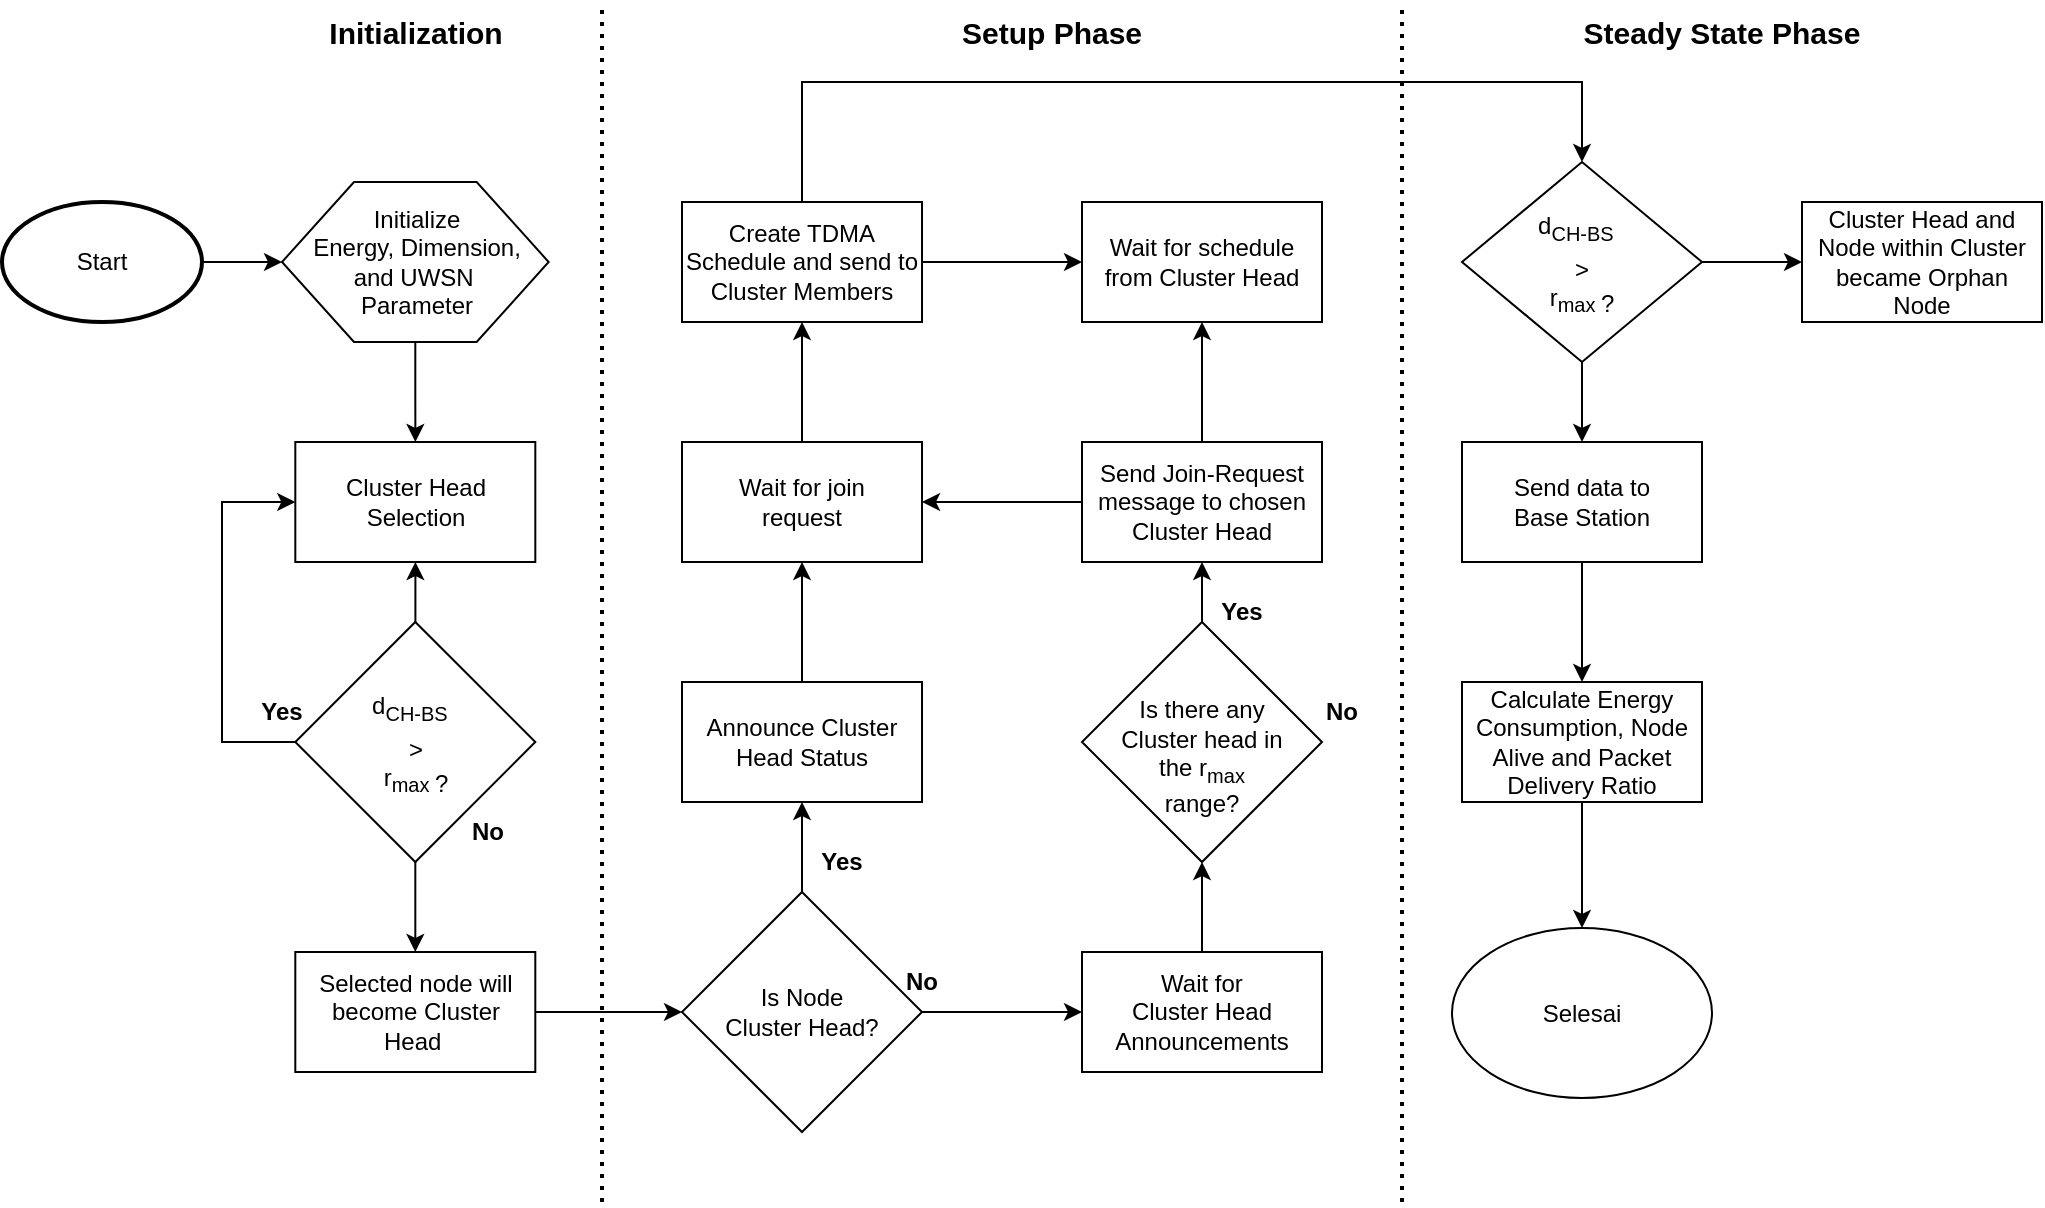 <mxfile version="22.1.11" type="device">
  <diagram name="Page-1" id="tS_MTwSimsmOlZavLWSE">
    <mxGraphModel dx="2896" dy="1628" grid="1" gridSize="10" guides="1" tooltips="1" connect="1" arrows="1" fold="1" page="1" pageScale="1" pageWidth="1100" pageHeight="850" math="0" shadow="0">
      <root>
        <mxCell id="0" />
        <mxCell id="1" parent="0" />
        <mxCell id="pdBfVeIIplgWkWYOJk5n-15" value="" style="edgeStyle=orthogonalEdgeStyle;rounded=0;orthogonalLoop=1;jettySize=auto;html=1;" parent="1" source="pdBfVeIIplgWkWYOJk5n-2" target="pdBfVeIIplgWkWYOJk5n-8" edge="1">
          <mxGeometry relative="1" as="geometry" />
        </mxCell>
        <mxCell id="pdBfVeIIplgWkWYOJk5n-2" value="Initialize &lt;br&gt;Energy, Dimension,&lt;br&gt;and UWSN&amp;nbsp;&lt;br&gt;Parameter" style="verticalLabelPosition=middle;verticalAlign=middle;html=1;shape=hexagon;perimeter=hexagonPerimeter2;arcSize=6;size=0.27;labelPosition=center;align=center;" parent="1" vertex="1">
          <mxGeometry x="100" y="10" width="133.33" height="80" as="geometry" />
        </mxCell>
        <mxCell id="pdBfVeIIplgWkWYOJk5n-7" value="" style="edgeStyle=orthogonalEdgeStyle;rounded=0;orthogonalLoop=1;jettySize=auto;html=1;" parent="1" source="pdBfVeIIplgWkWYOJk5n-6" target="pdBfVeIIplgWkWYOJk5n-2" edge="1">
          <mxGeometry relative="1" as="geometry" />
        </mxCell>
        <mxCell id="pdBfVeIIplgWkWYOJk5n-6" value="Start" style="strokeWidth=2;html=1;shape=mxgraph.flowchart.start_1;whiteSpace=wrap;" parent="1" vertex="1">
          <mxGeometry x="-40.0" y="20" width="100" height="60" as="geometry" />
        </mxCell>
        <mxCell id="pdBfVeIIplgWkWYOJk5n-8" value="Cluster Head Selection" style="whiteSpace=wrap;html=1;arcSize=6;" parent="1" vertex="1">
          <mxGeometry x="106.655" y="140" width="120" height="60" as="geometry" />
        </mxCell>
        <mxCell id="1w-vwHYSTyN3Q8X9Bu9C-12" value="" style="edgeStyle=orthogonalEdgeStyle;rounded=0;orthogonalLoop=1;jettySize=auto;html=1;" parent="1" source="pdBfVeIIplgWkWYOJk5n-13" target="1w-vwHYSTyN3Q8X9Bu9C-11" edge="1">
          <mxGeometry relative="1" as="geometry" />
        </mxCell>
        <mxCell id="pdBfVeIIplgWkWYOJk5n-13" value="Announce Cluster&lt;br&gt;Head Status" style="whiteSpace=wrap;html=1;arcSize=6;" parent="1" vertex="1">
          <mxGeometry x="300.005" y="260" width="120" height="60" as="geometry" />
        </mxCell>
        <mxCell id="1w-vwHYSTyN3Q8X9Bu9C-5" value="" style="edgeStyle=orthogonalEdgeStyle;rounded=0;orthogonalLoop=1;jettySize=auto;html=1;" parent="1" source="1w-vwHYSTyN3Q8X9Bu9C-1" target="pdBfVeIIplgWkWYOJk5n-13" edge="1">
          <mxGeometry relative="1" as="geometry" />
        </mxCell>
        <mxCell id="1w-vwHYSTyN3Q8X9Bu9C-7" value="" style="edgeStyle=orthogonalEdgeStyle;rounded=0;orthogonalLoop=1;jettySize=auto;html=1;" parent="1" source="1w-vwHYSTyN3Q8X9Bu9C-1" target="1w-vwHYSTyN3Q8X9Bu9C-6" edge="1">
          <mxGeometry relative="1" as="geometry" />
        </mxCell>
        <mxCell id="1w-vwHYSTyN3Q8X9Bu9C-1" value="Is Node &lt;br&gt;Cluster Head?" style="rhombus;whiteSpace=wrap;html=1;arcSize=6;" parent="1" vertex="1">
          <mxGeometry x="300" y="365" width="120" height="120" as="geometry" />
        </mxCell>
        <mxCell id="1w-vwHYSTyN3Q8X9Bu9C-14" value="" style="edgeStyle=orthogonalEdgeStyle;rounded=0;orthogonalLoop=1;jettySize=auto;html=1;" parent="1" source="1w-vwHYSTyN3Q8X9Bu9C-6" target="1w-vwHYSTyN3Q8X9Bu9C-13" edge="1">
          <mxGeometry relative="1" as="geometry" />
        </mxCell>
        <mxCell id="1w-vwHYSTyN3Q8X9Bu9C-6" value="Wait for &lt;br&gt;Cluster&amp;nbsp;Head &lt;br&gt;Announcements" style="whiteSpace=wrap;html=1;arcSize=6;" parent="1" vertex="1">
          <mxGeometry x="500" y="395" width="120" height="60" as="geometry" />
        </mxCell>
        <mxCell id="1w-vwHYSTyN3Q8X9Bu9C-20" value="" style="edgeStyle=orthogonalEdgeStyle;rounded=0;orthogonalLoop=1;jettySize=auto;html=1;" parent="1" source="1w-vwHYSTyN3Q8X9Bu9C-11" target="1w-vwHYSTyN3Q8X9Bu9C-19" edge="1">
          <mxGeometry relative="1" as="geometry" />
        </mxCell>
        <mxCell id="1w-vwHYSTyN3Q8X9Bu9C-11" value="Wait for join&lt;br&gt;request" style="whiteSpace=wrap;html=1;arcSize=6;" parent="1" vertex="1">
          <mxGeometry x="300.005" y="140" width="120" height="60" as="geometry" />
        </mxCell>
        <mxCell id="1w-vwHYSTyN3Q8X9Bu9C-17" value="" style="edgeStyle=orthogonalEdgeStyle;rounded=0;orthogonalLoop=1;jettySize=auto;html=1;" parent="1" source="1w-vwHYSTyN3Q8X9Bu9C-13" target="1w-vwHYSTyN3Q8X9Bu9C-16" edge="1">
          <mxGeometry relative="1" as="geometry" />
        </mxCell>
        <mxCell id="1w-vwHYSTyN3Q8X9Bu9C-13" value="&lt;br&gt;Is there any &lt;br&gt;Cluster head in the&amp;nbsp;&lt;font style=&quot;border-color: var(--border-color);&quot;&gt;r&lt;/font&gt;&lt;sub style=&quot;border-color: var(--border-color);&quot;&gt;&lt;font style=&quot;border-color: var(--border-color);&quot;&gt;max&lt;/font&gt;&lt;/sub&gt;&lt;br&gt;range?" style="rhombus;whiteSpace=wrap;html=1;arcSize=6;" parent="1" vertex="1">
          <mxGeometry x="500" y="230" width="120" height="120" as="geometry" />
        </mxCell>
        <mxCell id="1w-vwHYSTyN3Q8X9Bu9C-18" value="" style="edgeStyle=orthogonalEdgeStyle;rounded=0;orthogonalLoop=1;jettySize=auto;html=1;" parent="1" source="1w-vwHYSTyN3Q8X9Bu9C-16" target="1w-vwHYSTyN3Q8X9Bu9C-11" edge="1">
          <mxGeometry relative="1" as="geometry" />
        </mxCell>
        <mxCell id="1w-vwHYSTyN3Q8X9Bu9C-22" value="" style="edgeStyle=orthogonalEdgeStyle;rounded=0;orthogonalLoop=1;jettySize=auto;html=1;" parent="1" source="1w-vwHYSTyN3Q8X9Bu9C-16" target="1w-vwHYSTyN3Q8X9Bu9C-21" edge="1">
          <mxGeometry relative="1" as="geometry" />
        </mxCell>
        <mxCell id="1w-vwHYSTyN3Q8X9Bu9C-16" value="Send Join-Request message to chosen Cluster Head" style="whiteSpace=wrap;html=1;arcSize=6;" parent="1" vertex="1">
          <mxGeometry x="500" y="140" width="120" height="60" as="geometry" />
        </mxCell>
        <mxCell id="1w-vwHYSTyN3Q8X9Bu9C-25" value="" style="edgeStyle=orthogonalEdgeStyle;rounded=0;orthogonalLoop=1;jettySize=auto;html=1;" parent="1" source="1w-vwHYSTyN3Q8X9Bu9C-19" target="1w-vwHYSTyN3Q8X9Bu9C-21" edge="1">
          <mxGeometry relative="1" as="geometry" />
        </mxCell>
        <mxCell id="1w-vwHYSTyN3Q8X9Bu9C-19" value="Create TDMA Schedule and send to Cluster Members" style="whiteSpace=wrap;html=1;arcSize=6;" parent="1" vertex="1">
          <mxGeometry x="300.005" y="20" width="120" height="60" as="geometry" />
        </mxCell>
        <mxCell id="1w-vwHYSTyN3Q8X9Bu9C-49" value="" style="edgeStyle=orthogonalEdgeStyle;rounded=0;orthogonalLoop=1;jettySize=auto;html=1;exitX=0.5;exitY=0;exitDx=0;exitDy=0;entryX=0.5;entryY=0;entryDx=0;entryDy=0;" parent="1" source="1w-vwHYSTyN3Q8X9Bu9C-19" target="qXcfkgdeyemKclAxsXyS-1" edge="1">
          <mxGeometry relative="1" as="geometry">
            <mxPoint x="560" as="sourcePoint" />
            <Array as="points">
              <mxPoint x="360" y="-40" />
              <mxPoint x="750" y="-40" />
            </Array>
            <mxPoint x="920" y="-10" as="targetPoint" />
          </mxGeometry>
        </mxCell>
        <mxCell id="1w-vwHYSTyN3Q8X9Bu9C-21" value="Wait for schedule from Cluster Head" style="whiteSpace=wrap;html=1;arcSize=6;" parent="1" vertex="1">
          <mxGeometry x="500" y="20" width="120" height="60" as="geometry" />
        </mxCell>
        <mxCell id="1w-vwHYSTyN3Q8X9Bu9C-26" value="" style="endArrow=none;dashed=1;html=1;rounded=0;strokeWidth=2;dashPattern=1 2;" parent="1" edge="1">
          <mxGeometry width="50" height="50" relative="1" as="geometry">
            <mxPoint x="260" y="520" as="sourcePoint" />
            <mxPoint x="260" y="-80" as="targetPoint" />
          </mxGeometry>
        </mxCell>
        <mxCell id="1w-vwHYSTyN3Q8X9Bu9C-28" value="" style="endArrow=none;dashed=1;html=1;rounded=0;strokeWidth=2;dashPattern=1 2;" parent="1" edge="1">
          <mxGeometry width="50" height="50" relative="1" as="geometry">
            <mxPoint x="660" y="520" as="sourcePoint" />
            <mxPoint x="660" y="-80" as="targetPoint" />
          </mxGeometry>
        </mxCell>
        <mxCell id="1w-vwHYSTyN3Q8X9Bu9C-34" value="&lt;b&gt;Yes&lt;/b&gt;" style="text;html=1;strokeColor=none;fillColor=none;align=center;verticalAlign=middle;whiteSpace=wrap;rounded=0;" parent="1" vertex="1">
          <mxGeometry x="350" y="335" width="60" height="30" as="geometry" />
        </mxCell>
        <mxCell id="1w-vwHYSTyN3Q8X9Bu9C-35" value="&lt;b&gt;Yes&lt;/b&gt;" style="text;html=1;strokeColor=none;fillColor=none;align=center;verticalAlign=middle;whiteSpace=wrap;rounded=0;" parent="1" vertex="1">
          <mxGeometry x="550" y="210" width="60" height="30" as="geometry" />
        </mxCell>
        <mxCell id="1w-vwHYSTyN3Q8X9Bu9C-36" value="&lt;b&gt;No&lt;/b&gt;" style="text;html=1;strokeColor=none;fillColor=none;align=center;verticalAlign=middle;whiteSpace=wrap;rounded=0;" parent="1" vertex="1">
          <mxGeometry x="390" y="395" width="60" height="30" as="geometry" />
        </mxCell>
        <mxCell id="1w-vwHYSTyN3Q8X9Bu9C-37" value="&lt;b&gt;No&lt;/b&gt;" style="text;html=1;strokeColor=none;fillColor=none;align=center;verticalAlign=middle;whiteSpace=wrap;rounded=0;" parent="1" vertex="1">
          <mxGeometry x="600" y="260" width="60" height="30" as="geometry" />
        </mxCell>
        <mxCell id="1w-vwHYSTyN3Q8X9Bu9C-40" value="&lt;b&gt;&lt;font style=&quot;font-size: 15px;&quot;&gt;Setup Phase&lt;/font&gt;&lt;/b&gt;" style="text;html=1;strokeColor=none;fillColor=none;align=center;verticalAlign=middle;whiteSpace=wrap;rounded=0;" parent="1" vertex="1">
          <mxGeometry x="430" y="-80" width="110" height="30" as="geometry" />
        </mxCell>
        <mxCell id="1w-vwHYSTyN3Q8X9Bu9C-43" value="&lt;b&gt;&lt;font style=&quot;font-size: 15px;&quot;&gt;Initialization&lt;/font&gt;&lt;/b&gt;" style="text;html=1;strokeColor=none;fillColor=none;align=center;verticalAlign=middle;whiteSpace=wrap;rounded=0;" parent="1" vertex="1">
          <mxGeometry x="111.66" y="-80" width="110" height="30" as="geometry" />
        </mxCell>
        <mxCell id="1w-vwHYSTyN3Q8X9Bu9C-44" value="&lt;b&gt;&lt;font style=&quot;font-size: 15px;&quot;&gt;Steady State Phase&lt;/font&gt;&lt;/b&gt;" style="text;html=1;strokeColor=none;fillColor=none;align=center;verticalAlign=middle;whiteSpace=wrap;rounded=0;" parent="1" vertex="1">
          <mxGeometry x="740" y="-80" width="160" height="30" as="geometry" />
        </mxCell>
        <mxCell id="qXcfkgdeyemKclAxsXyS-6" value="" style="edgeStyle=orthogonalEdgeStyle;rounded=0;orthogonalLoop=1;jettySize=auto;html=1;" edge="1" parent="1" source="1w-vwHYSTyN3Q8X9Bu9C-47" target="1w-vwHYSTyN3Q8X9Bu9C-50">
          <mxGeometry relative="1" as="geometry" />
        </mxCell>
        <mxCell id="1w-vwHYSTyN3Q8X9Bu9C-47" value="Send data to &lt;br&gt;Base Station" style="whiteSpace=wrap;html=1;arcSize=6;" parent="1" vertex="1">
          <mxGeometry x="690" y="140" width="120" height="60" as="geometry" />
        </mxCell>
        <mxCell id="1w-vwHYSTyN3Q8X9Bu9C-53" value="" style="edgeStyle=orthogonalEdgeStyle;rounded=0;orthogonalLoop=1;jettySize=auto;html=1;" parent="1" source="1w-vwHYSTyN3Q8X9Bu9C-50" target="1w-vwHYSTyN3Q8X9Bu9C-52" edge="1">
          <mxGeometry relative="1" as="geometry" />
        </mxCell>
        <mxCell id="1w-vwHYSTyN3Q8X9Bu9C-50" value="Calculate Energy Consumption, Node Alive and Packet Delivery Ratio" style="whiteSpace=wrap;html=1;arcSize=6;" parent="1" vertex="1">
          <mxGeometry x="690" y="260" width="120" height="60" as="geometry" />
        </mxCell>
        <mxCell id="1w-vwHYSTyN3Q8X9Bu9C-52" value="Selesai" style="ellipse;whiteSpace=wrap;html=1;" parent="1" vertex="1">
          <mxGeometry x="685" y="383" width="130" height="85" as="geometry" />
        </mxCell>
        <mxCell id="qXcfkgdeyemKclAxsXyS-2" value="" style="edgeStyle=orthogonalEdgeStyle;rounded=0;orthogonalLoop=1;jettySize=auto;html=1;" edge="1" parent="1" source="qXcfkgdeyemKclAxsXyS-1" target="1w-vwHYSTyN3Q8X9Bu9C-47">
          <mxGeometry relative="1" as="geometry" />
        </mxCell>
        <mxCell id="qXcfkgdeyemKclAxsXyS-4" value="" style="edgeStyle=orthogonalEdgeStyle;rounded=0;orthogonalLoop=1;jettySize=auto;html=1;" edge="1" parent="1" source="qXcfkgdeyemKclAxsXyS-1" target="qXcfkgdeyemKclAxsXyS-3">
          <mxGeometry relative="1" as="geometry" />
        </mxCell>
        <mxCell id="qXcfkgdeyemKclAxsXyS-1" value="&lt;p style=&quot;line-height: 0%; font-size: 10px;&quot;&gt;&lt;font style=&quot;font-size: 12px;&quot;&gt;d&lt;sub style=&quot;&quot;&gt;CH-BS&amp;nbsp;&lt;/sub&gt;&lt;/font&gt;&lt;span style=&quot;background-color: initial; text-align: left; vertical-align: sub; font-size: 12px;&quot;&gt;&amp;nbsp;&lt;/span&gt;&lt;/p&gt;&lt;font style=&quot;border-color: var(--border-color);&quot;&gt;&amp;gt;&lt;br&gt;r&lt;/font&gt;&lt;sub style=&quot;border-color: var(--border-color);&quot;&gt;&lt;font style=&quot;border-color: var(--border-color);&quot;&gt;max&amp;nbsp;&lt;span style=&quot;background-color: initial; font-size: 12px; text-align: left;&quot;&gt;?&lt;/span&gt;&lt;br&gt;&lt;/font&gt;&lt;/sub&gt;" style="rhombus;whiteSpace=wrap;html=1;arcSize=6;" vertex="1" parent="1">
          <mxGeometry x="690" width="120" height="100" as="geometry" />
        </mxCell>
        <mxCell id="qXcfkgdeyemKclAxsXyS-3" value="Cluster Head and Node within Cluster became Orphan Node" style="whiteSpace=wrap;html=1;arcSize=6;" vertex="1" parent="1">
          <mxGeometry x="860" y="20" width="120" height="60" as="geometry" />
        </mxCell>
        <mxCell id="qXcfkgdeyemKclAxsXyS-10" value="" style="edgeStyle=orthogonalEdgeStyle;rounded=0;orthogonalLoop=1;jettySize=auto;html=1;" edge="1" parent="1" source="qXcfkgdeyemKclAxsXyS-8" target="pdBfVeIIplgWkWYOJk5n-8">
          <mxGeometry relative="1" as="geometry" />
        </mxCell>
        <mxCell id="qXcfkgdeyemKclAxsXyS-12" value="" style="edgeStyle=orthogonalEdgeStyle;rounded=0;orthogonalLoop=1;jettySize=auto;html=1;entryX=0;entryY=0.5;entryDx=0;entryDy=0;exitX=0;exitY=0.5;exitDx=0;exitDy=0;" edge="1" parent="1" source="qXcfkgdeyemKclAxsXyS-8" target="pdBfVeIIplgWkWYOJk5n-8">
          <mxGeometry relative="1" as="geometry">
            <mxPoint x="26.66" y="425.5" as="targetPoint" />
            <Array as="points">
              <mxPoint x="70" y="290" />
              <mxPoint x="70" y="170" />
            </Array>
          </mxGeometry>
        </mxCell>
        <mxCell id="qXcfkgdeyemKclAxsXyS-16" value="" style="edgeStyle=orthogonalEdgeStyle;rounded=0;orthogonalLoop=1;jettySize=auto;html=1;" edge="1" parent="1" source="qXcfkgdeyemKclAxsXyS-8" target="qXcfkgdeyemKclAxsXyS-15">
          <mxGeometry relative="1" as="geometry" />
        </mxCell>
        <mxCell id="qXcfkgdeyemKclAxsXyS-8" value="&lt;p style=&quot;line-height: 0%; font-size: 10px;&quot;&gt;&lt;font style=&quot;font-size: 12px;&quot;&gt;d&lt;sub style=&quot;&quot;&gt;CH-BS&amp;nbsp;&lt;/sub&gt;&lt;/font&gt;&lt;span style=&quot;background-color: initial; text-align: left; vertical-align: sub; font-size: 12px;&quot;&gt;&amp;nbsp;&lt;/span&gt;&lt;/p&gt;&lt;font style=&quot;border-color: var(--border-color);&quot;&gt;&amp;gt;&lt;br&gt;r&lt;/font&gt;&lt;sub style=&quot;border-color: var(--border-color);&quot;&gt;&lt;font style=&quot;border-color: var(--border-color);&quot;&gt;max&amp;nbsp;&lt;span style=&quot;background-color: initial; font-size: 12px; text-align: left;&quot;&gt;?&lt;/span&gt;&lt;br&gt;&lt;/font&gt;&lt;/sub&gt;" style="rhombus;whiteSpace=wrap;html=1;arcSize=6;" vertex="1" parent="1">
          <mxGeometry x="106.66" y="230" width="120" height="120" as="geometry" />
        </mxCell>
        <mxCell id="qXcfkgdeyemKclAxsXyS-13" value="&lt;b&gt;No&lt;/b&gt;" style="text;html=1;strokeColor=none;fillColor=none;align=center;verticalAlign=middle;whiteSpace=wrap;rounded=0;" vertex="1" parent="1">
          <mxGeometry x="173.33" y="320" width="60" height="30" as="geometry" />
        </mxCell>
        <mxCell id="qXcfkgdeyemKclAxsXyS-14" value="&lt;b&gt;Yes&lt;/b&gt;" style="text;html=1;strokeColor=none;fillColor=none;align=center;verticalAlign=middle;whiteSpace=wrap;rounded=0;" vertex="1" parent="1">
          <mxGeometry x="70" y="260" width="60" height="30" as="geometry" />
        </mxCell>
        <mxCell id="qXcfkgdeyemKclAxsXyS-17" value="" style="edgeStyle=orthogonalEdgeStyle;rounded=0;orthogonalLoop=1;jettySize=auto;html=1;" edge="1" parent="1" source="qXcfkgdeyemKclAxsXyS-15" target="1w-vwHYSTyN3Q8X9Bu9C-1">
          <mxGeometry relative="1" as="geometry" />
        </mxCell>
        <mxCell id="qXcfkgdeyemKclAxsXyS-15" value="Selected node will become Cluster &lt;br&gt;Head&amp;nbsp;" style="whiteSpace=wrap;html=1;arcSize=6;" vertex="1" parent="1">
          <mxGeometry x="106.65" y="395" width="120" height="60" as="geometry" />
        </mxCell>
      </root>
    </mxGraphModel>
  </diagram>
</mxfile>
